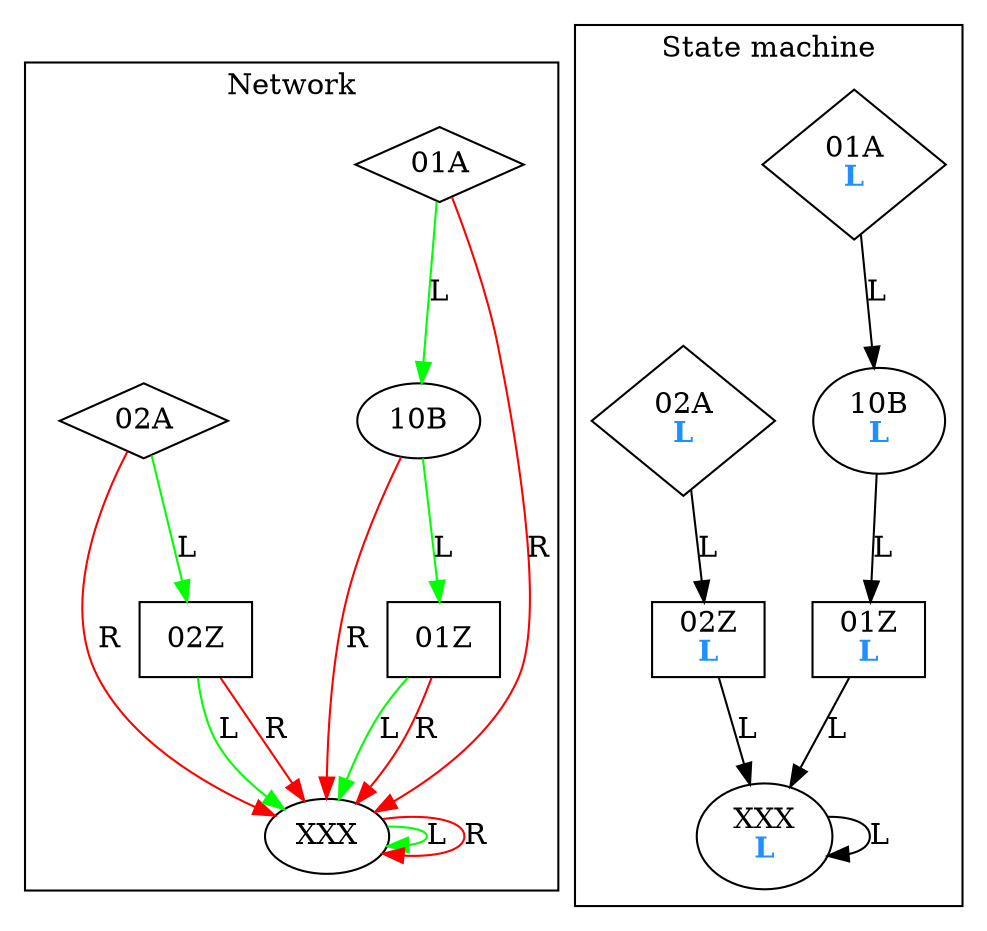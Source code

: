 digraph G {
	subgraph cluster {
	label = "Network"
	color=black
		_01A [label="01A",shape=diamond]
		_01A -> _10B [color=green,label=L]
		_01A -> _XXX [color=red,label=R]
		_10B [label="10B",shape=ellipse]
		_10B -> _01Z [color=green,label=L]
		_10B -> _XXX [color=red,label=R]
		_02A [label="02A",shape=diamond]
		_02A -> _02Z [color=green,label=L]
		_02A -> _XXX [color=red,label=R]
		_01Z [label="01Z",shape=rect]
		_01Z -> _XXX [color=green,label=L]
		_01Z -> _XXX [color=red,label=R]
		_02Z [label="02Z",shape=rect]
		_02Z -> _XXX [color=green,label=L]
		_02Z -> _XXX [color=red,label=R]
		_XXX [label="XXX",shape=ellipse]
		_XXX -> _XXX [color=green,label=L]
		_XXX -> _XXX [color=red,label=R]
	}

	subgraph cluster_states {
		label = "State machine"
		color = black
		_walk_01A_0 [shape=diamond,label=<01A<br/><font color="dodgerblue"><b>L</b></font>>]
		_walk_01A_0 -> _walk_10B_0 [label=L]
		_walk_10B_0 [shape=ellipse,label=<10B<br/><font color="dodgerblue"><b>L</b></font>>]
		_walk_10B_0 -> _walk_01Z_0 [label=L]
		_walk_01Z_0 [shape=rect,label=<01Z<br/><font color="dodgerblue"><b>L</b></font>>]
		_walk_01Z_0 -> _walk_XXX_0 [label=L]
		_walk_XXX_0 [shape=ellipse,label=<XXX<br/><font color="dodgerblue"><b>L</b></font>>]
		_walk_XXX_0 -> _walk_XXX_0 [label=L]
		_walk_02A_0 [shape=diamond,label=<02A<br/><font color="dodgerblue"><b>L</b></font>>]
		_walk_02A_0 -> _walk_02Z_0 [label=L]
		_walk_02Z_0 [shape=rect,label=<02Z<br/><font color="dodgerblue"><b>L</b></font>>]
		_walk_02Z_0 -> _walk_XXX_0 [label=L]
	}
}
